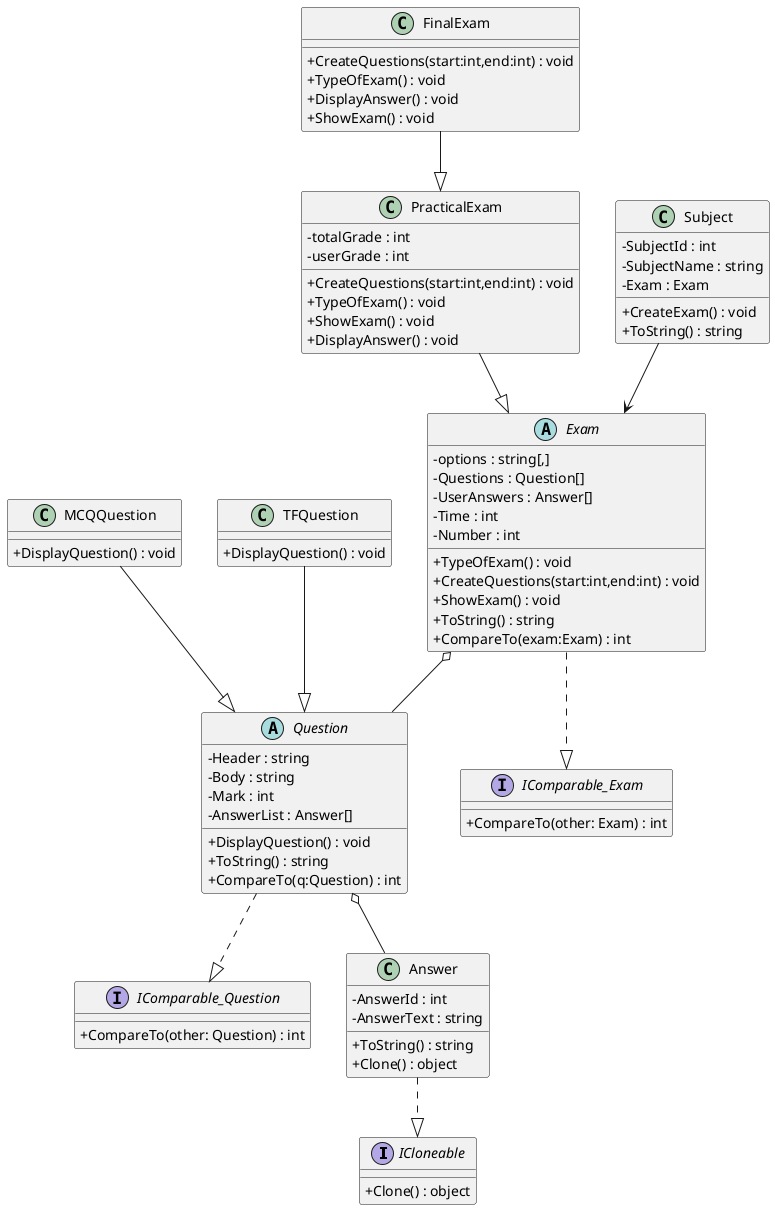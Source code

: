 @startuml
skinparam classAttributeIconSize 0

' Interfaces
interface ICloneable {
    + Clone() : object
}

interface IComparable_Question {
    + CompareTo(other: Question) : int
}

interface IComparable_Exam {
    + CompareTo(other: Exam) : int
}

' Classes
class Answer {
    - AnswerId : int
    - AnswerText : string
    + ToString() : string
    + Clone() : object
}

abstract class Question {
    - Header : string
    - Body : string
    - Mark : int
    - AnswerList : Answer[]
    + DisplayQuestion() : void
    + ToString() : string
    + CompareTo(q:Question) : int
}

class MCQQuestion {
    + DisplayQuestion() : void
}

class TFQuestion {
    + DisplayQuestion() : void
}

abstract class Exam {
    - options : string[,]
    - Questions : Question[]
    - UserAnswers : Answer[]
    - Time : int
    - Number : int
    + TypeOfExam() : void
    + CreateQuestions(start:int,end:int) : void
    + ShowExam() : void
    + ToString() : string
    + CompareTo(exam:Exam) : int
}

class PracticalExam {
    - totalGrade : int
    - userGrade : int
    + CreateQuestions(start:int,end:int) : void
    + TypeOfExam() : void
    + ShowExam() : void
    + DisplayAnswer() : void
}

class FinalExam {
    + CreateQuestions(start:int,end:int) : void
    + TypeOfExam() : void
    + DisplayAnswer() : void
    + ShowExam() : void
}

class Subject {
    - SubjectId : int
    - SubjectName : string
    - Exam : Exam
    + CreateExam() : void
    + ToString() : string
}

' Relationships
Answer ..|> ICloneable
Question ..|> IComparable_Question
Exam ..|> IComparable_Exam

MCQQuestion --|> Question
TFQuestion --|> Question

PracticalExam --|> Exam
FinalExam --|> PracticalExam

Subject --> Exam
Exam o-- Question
Question o-- Answer

@enduml

